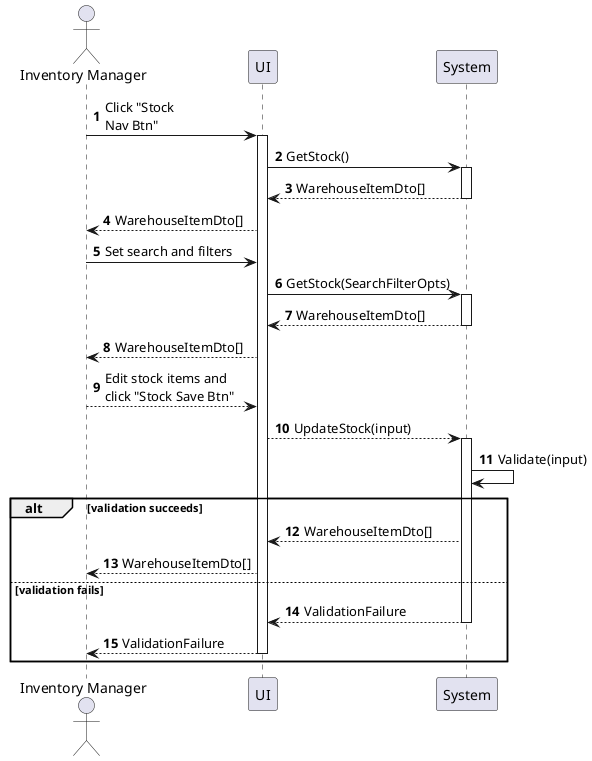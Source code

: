 @startuml inventory-stock-manage
autonumber

actor "Inventory Manager" as a
participant UI as f
participant System as b

a -> f : Click "Stock\nNav Btn"
activate f
f -> b : GetStock()
activate b
return WarehouseItemDto[]
f --> a : WarehouseItemDto[]
a -> f : Set search and filters
f -> b : GetStock(SearchFilterOpts)
activate b
return WarehouseItemDto[]
f --> a : WarehouseItemDto[]
a --> f : Edit stock items and\nclick "Stock Save Btn"
f --> b : UpdateStock(input)
activate b
b -> b : Validate(input)
alt validation succeeds
    b --> f : WarehouseItemDto[]
    f --> a : WarehouseItemDto[]
else validation fails
    return ValidationFailure
    return ValidationFailure
end
@enduml